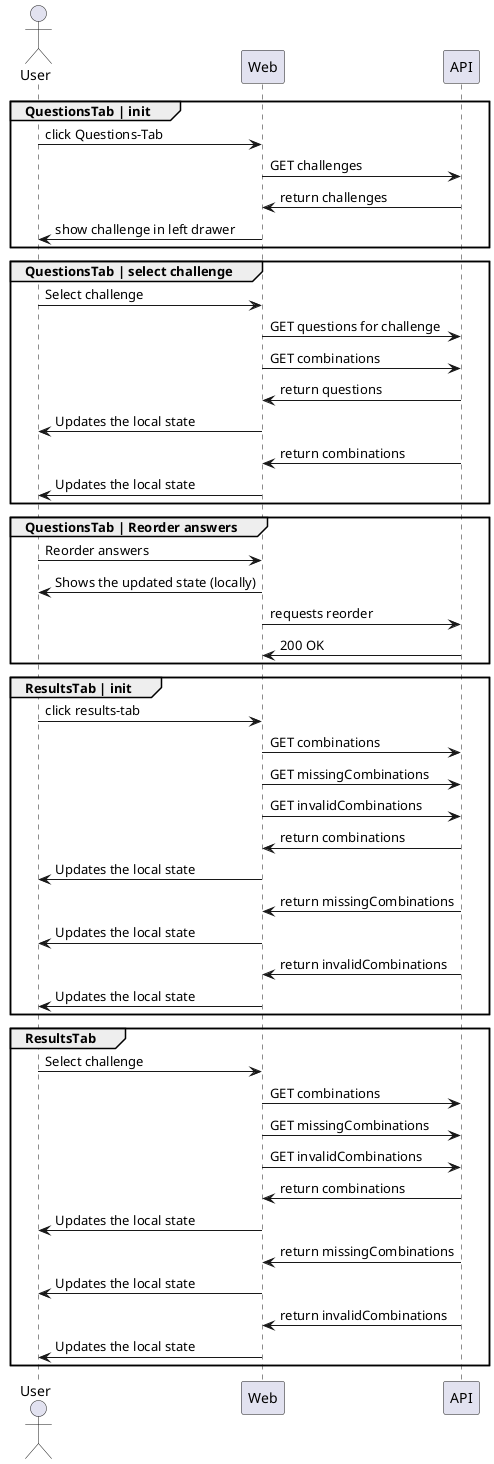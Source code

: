 @startuml
actor User as u
participant Web as w
participant API as a
group QuestionsTab | init
u -> w: click Questions-Tab
w->a: GET challenges
w <- a: return challenges
u <- w: show challenge in left drawer
end
group QuestionsTab | select challenge
u -> w: Select challenge
w -> a: GET questions for challenge
w -> a: GET combinations

w <- a: return questions
u <- w: Updates the local state
w <- a: return combinations
u <- w: Updates the local state

end
group QuestionsTab | Reorder answers
u -> w: Reorder answers
u <- w: Shows the updated state (locally)
w -> a: requests reorder
w <- a: 200 OK
end

group ResultsTab | init
u->w:click results-tab

w -> a: GET combinations
w -> a: GET missingCombinations
w -> a: GET invalidCombinations

w <- a: return combinations
u <- w: Updates the local state

w <- a: return missingCombinations
u <- w: Updates the local state

w <- a: return invalidCombinations
u <- w: Updates the local state
end

group ResultsTab
u -> w: Select challenge
w -> a: GET combinations
w -> a: GET missingCombinations
w -> a: GET invalidCombinations

w <- a: return combinations
u <- w: Updates the local state

w <- a: return missingCombinations
u <- w: Updates the local state

w <- a: return invalidCombinations
u <- w: Updates the local state
end

@enduml
